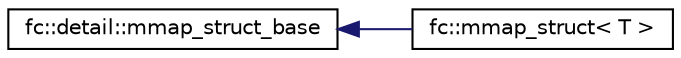 digraph "Graphical Class Hierarchy"
{
  edge [fontname="Helvetica",fontsize="10",labelfontname="Helvetica",labelfontsize="10"];
  node [fontname="Helvetica",fontsize="10",shape=record];
  rankdir="LR";
  Node0 [label="fc::detail::mmap_struct_base",height=0.2,width=0.4,color="black", fillcolor="white", style="filled",URL="$classfc_1_1detail_1_1mmap__struct__base.html"];
  Node0 -> Node1 [dir="back",color="midnightblue",fontsize="10",style="solid",fontname="Helvetica"];
  Node1 [label="fc::mmap_struct\< T \>",height=0.2,width=0.4,color="black", fillcolor="white", style="filled",URL="$classfc_1_1mmap__struct.html",tooltip="A struct that has been mapped from a file. "];
}
